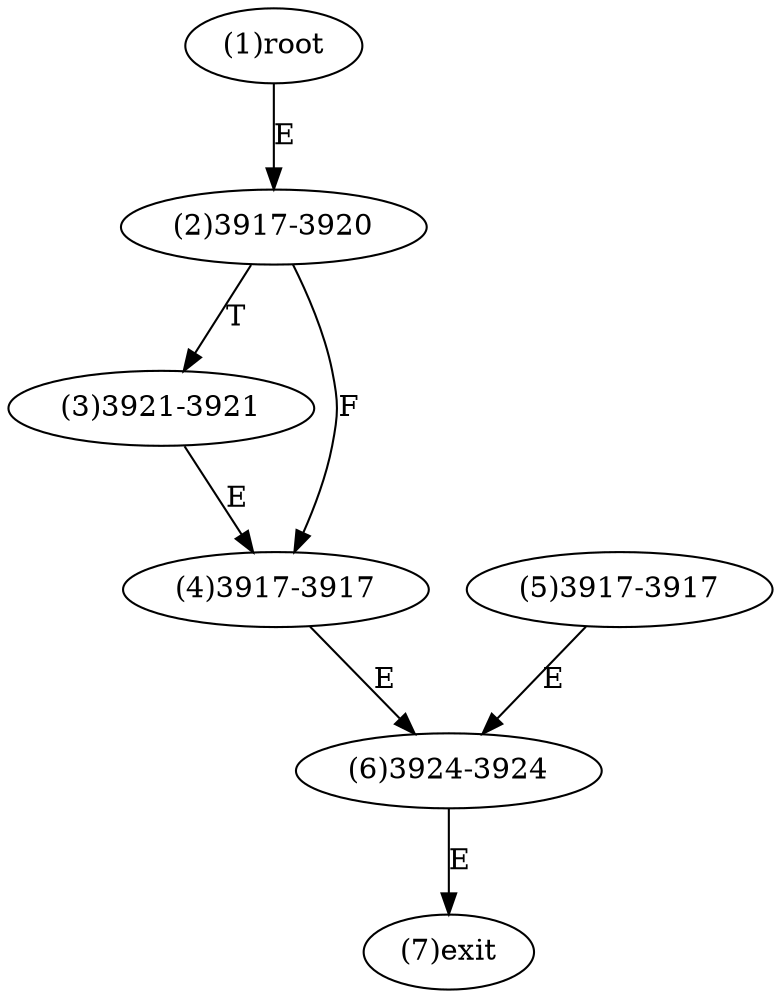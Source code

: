 digraph "" { 
1[ label="(1)root"];
2[ label="(2)3917-3920"];
3[ label="(3)3921-3921"];
4[ label="(4)3917-3917"];
5[ label="(5)3917-3917"];
6[ label="(6)3924-3924"];
7[ label="(7)exit"];
1->2[ label="E"];
2->4[ label="F"];
2->3[ label="T"];
3->4[ label="E"];
4->6[ label="E"];
5->6[ label="E"];
6->7[ label="E"];
}